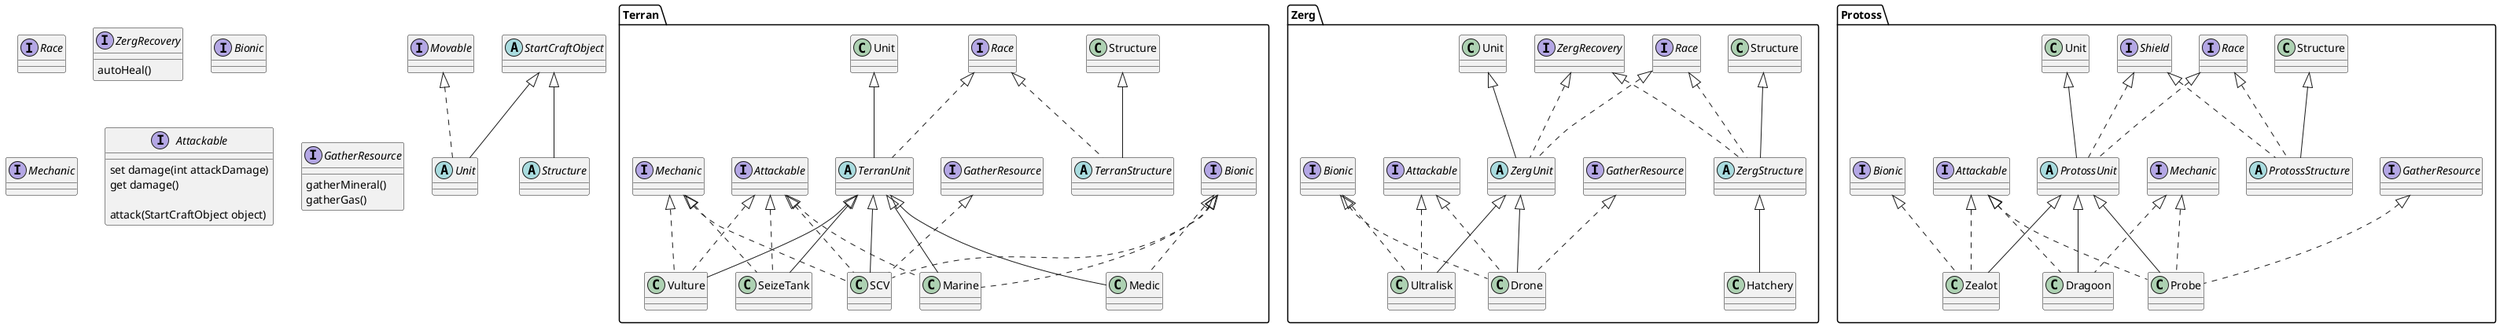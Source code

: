 @startuml starcraft_final

abstract class StartCraftObject{}

abstract class Unit extends StartCraftObject implements Movable{}

abstract class Structure extends StartCraftObject{}

interface Race {}

interface ZergRecovery {
    autoHeal()
}

interface Bionic {}

interface Mechanic {}

interface Attackable {
    set damage(int attackDamage)
    get damage()

    attack(StartCraftObject object)
}

interface Movable {}

interface GatherResource {
    gatherMineral()
    gatherGas()
}
package Terran{
    ' Terran
    abstract class TerranUnit extends Unit implements Race{}

    abstract class TerranStructure extends Structure implements Race {}

    class SCV extends TerranUnit implements GatherResource, Attackable, Bionic, Mechanic {}

    class Marine extends TerranUnit implements Attackable, Bionic {}

    class Medic extends TerranUnit implements Bionic {}

    class Vulture extends TerranUnit implements Attackable, Mechanic {}

    class SeizeTank extends TerranUnit implements Attackable, Mechanic {}
}

package Zerg{
    ' Zerg
    abstract class ZergUnit extends Unit implements Race, ZergRecovery {}

    abstract class ZergStructure extends Structure implements Race, ZergRecovery {}

    class Drone extends ZergUnit implements GatherResource, Attackable, Bionic {}

    class Ultralisk extends ZergUnit implements Attackable, Bionic {}

    class Hatchery extends ZergStructure {}
}

package Protoss{
    ' Protoss
    abstract class ProtossUnit extends Unit implements Race, Shield {}

    abstract class ProtossStructure extends Structure implements Race, Shield {}

    class Probe extends ProtossUnit implements GatherResource, Attackable, Mechanic {}

    class Zealot extends ProtossUnit implements Attackable, Bionic {}

    class Dragoon extends ProtossUnit implements Attackable, Mechanic {}
}

@enduml